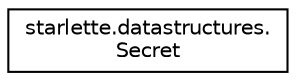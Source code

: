 digraph "Graphical Class Hierarchy"
{
 // LATEX_PDF_SIZE
  edge [fontname="Helvetica",fontsize="10",labelfontname="Helvetica",labelfontsize="10"];
  node [fontname="Helvetica",fontsize="10",shape=record];
  rankdir="LR";
  Node0 [label="starlette.datastructures.\lSecret",height=0.2,width=0.4,color="black", fillcolor="white", style="filled",URL="$classstarlette_1_1datastructures_1_1Secret.html",tooltip=" "];
}
